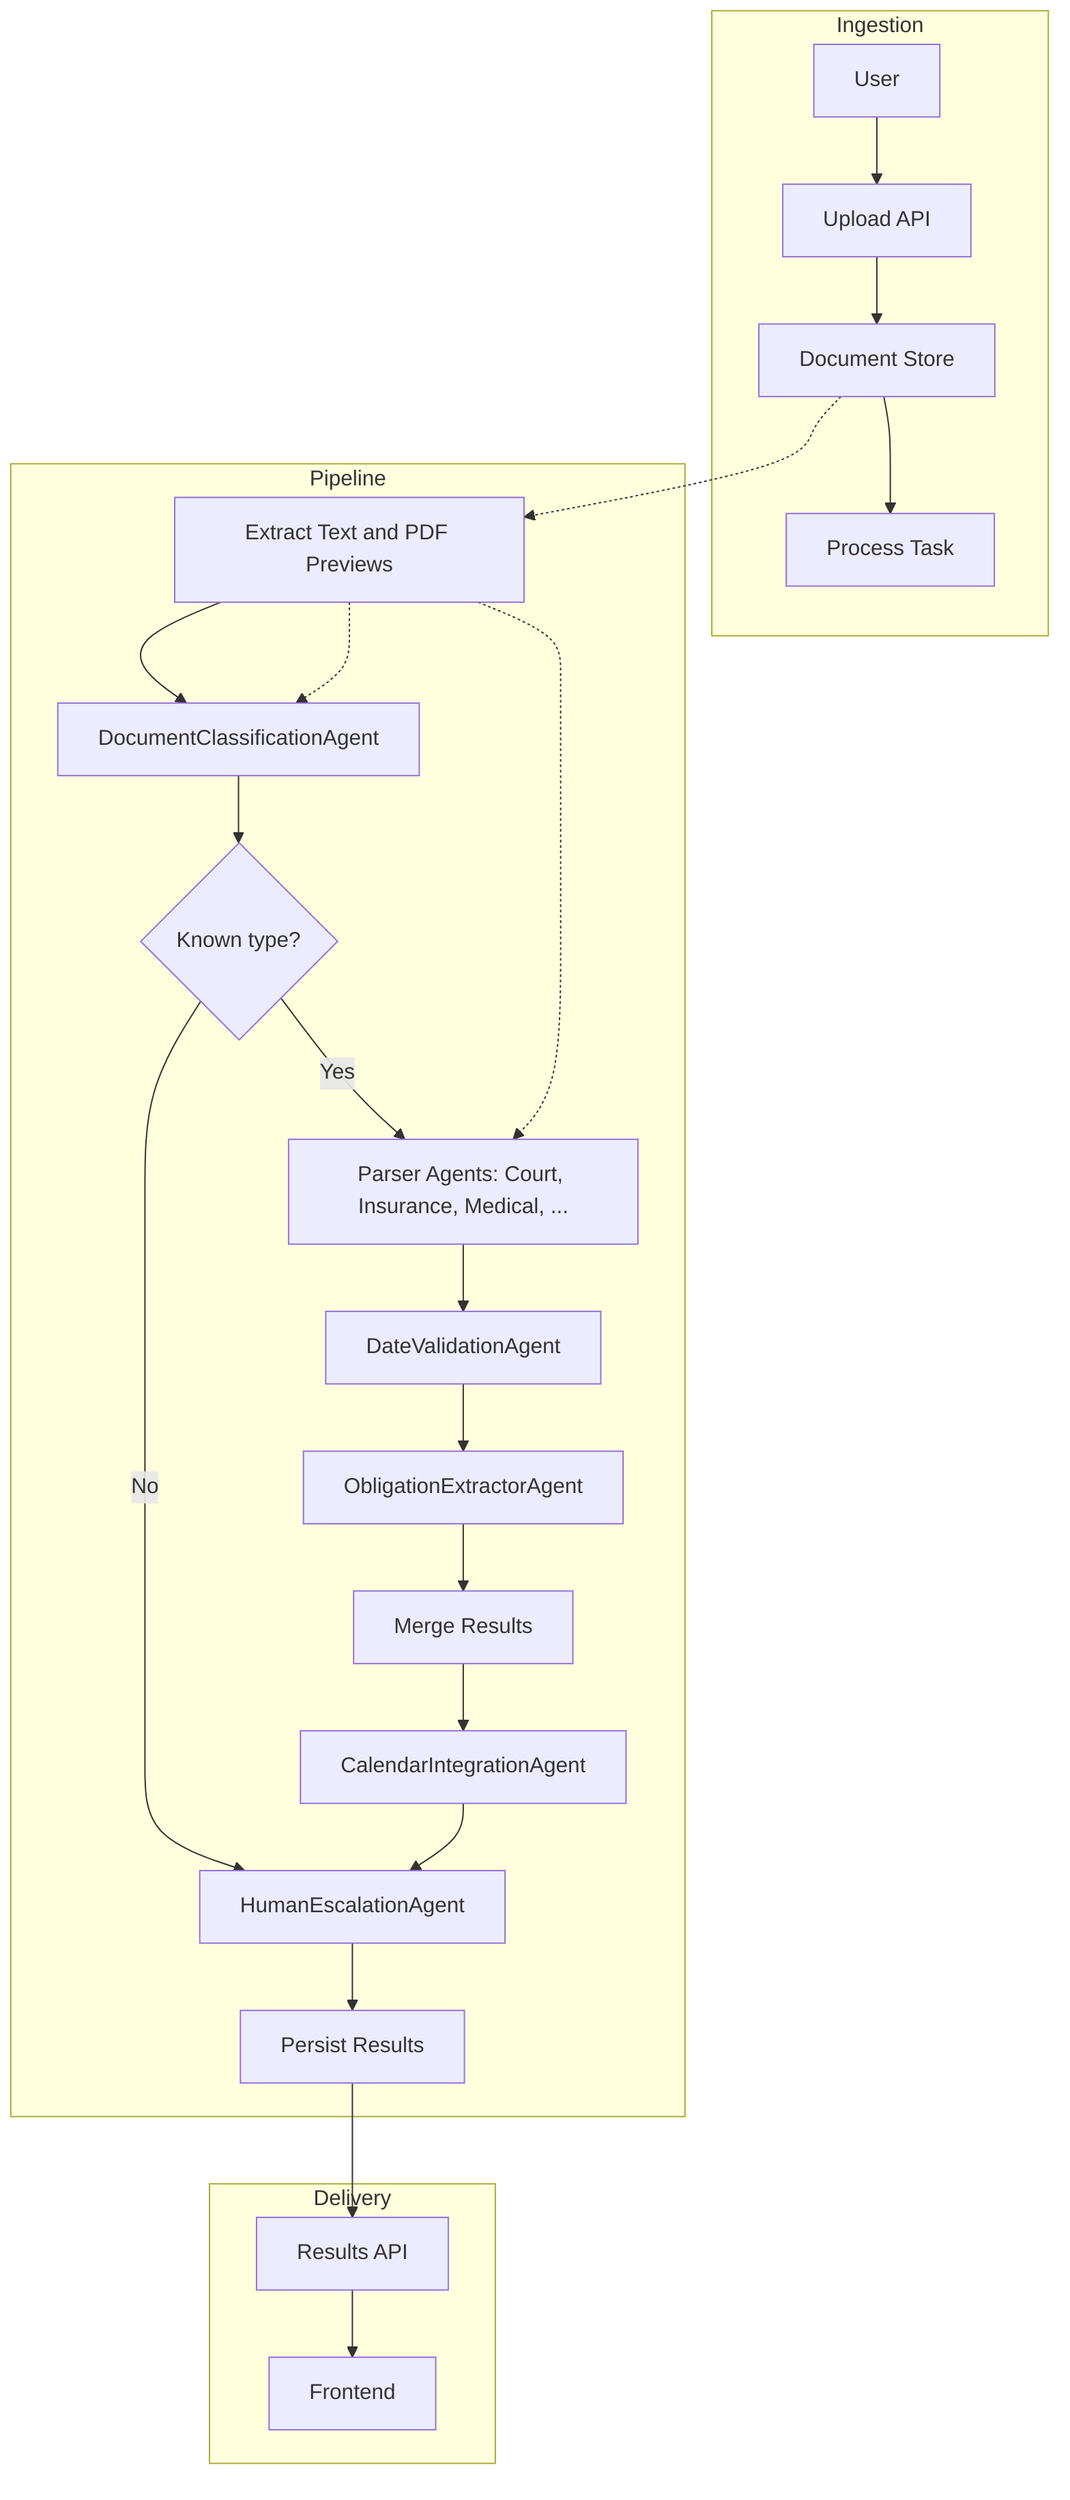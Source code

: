 flowchart TB
  %% Ingestion
  subgraph Ingestion
    U[User]
    API[Upload API]
    DB[Document Store]
    Q[Process Task]
    U --> API --> DB --> Q
  end

  %% Processing Pipeline
  subgraph Pipeline
    ET[Extract Text and PDF Previews]
    CLS[DocumentClassificationAgent]
    DEC{Known type?}
    PRS[Parser Agents: Court, Insurance, Medical, ...]
    VAL[DateValidationAgent]
    OBL[ObligationExtractorAgent]
    MERGE[Merge Results]
    CAL[CalendarIntegrationAgent]
    ESC[HumanEscalationAgent]
    RES[Persist Results]

    ET --> CLS --> DEC
    DEC -- No --> ESC
    DEC -- Yes --> PRS
    PRS --> VAL --> OBL --> MERGE --> CAL --> ESC
    ESC --> RES
  end

  %% Delivery
  subgraph Delivery
    RAPI[Results API]
    UI[Frontend]
    RES --> RAPI --> UI
  end

  %% Data paths
  DB -.-> ET
  ET -.-> CLS
  ET -.-> PRS